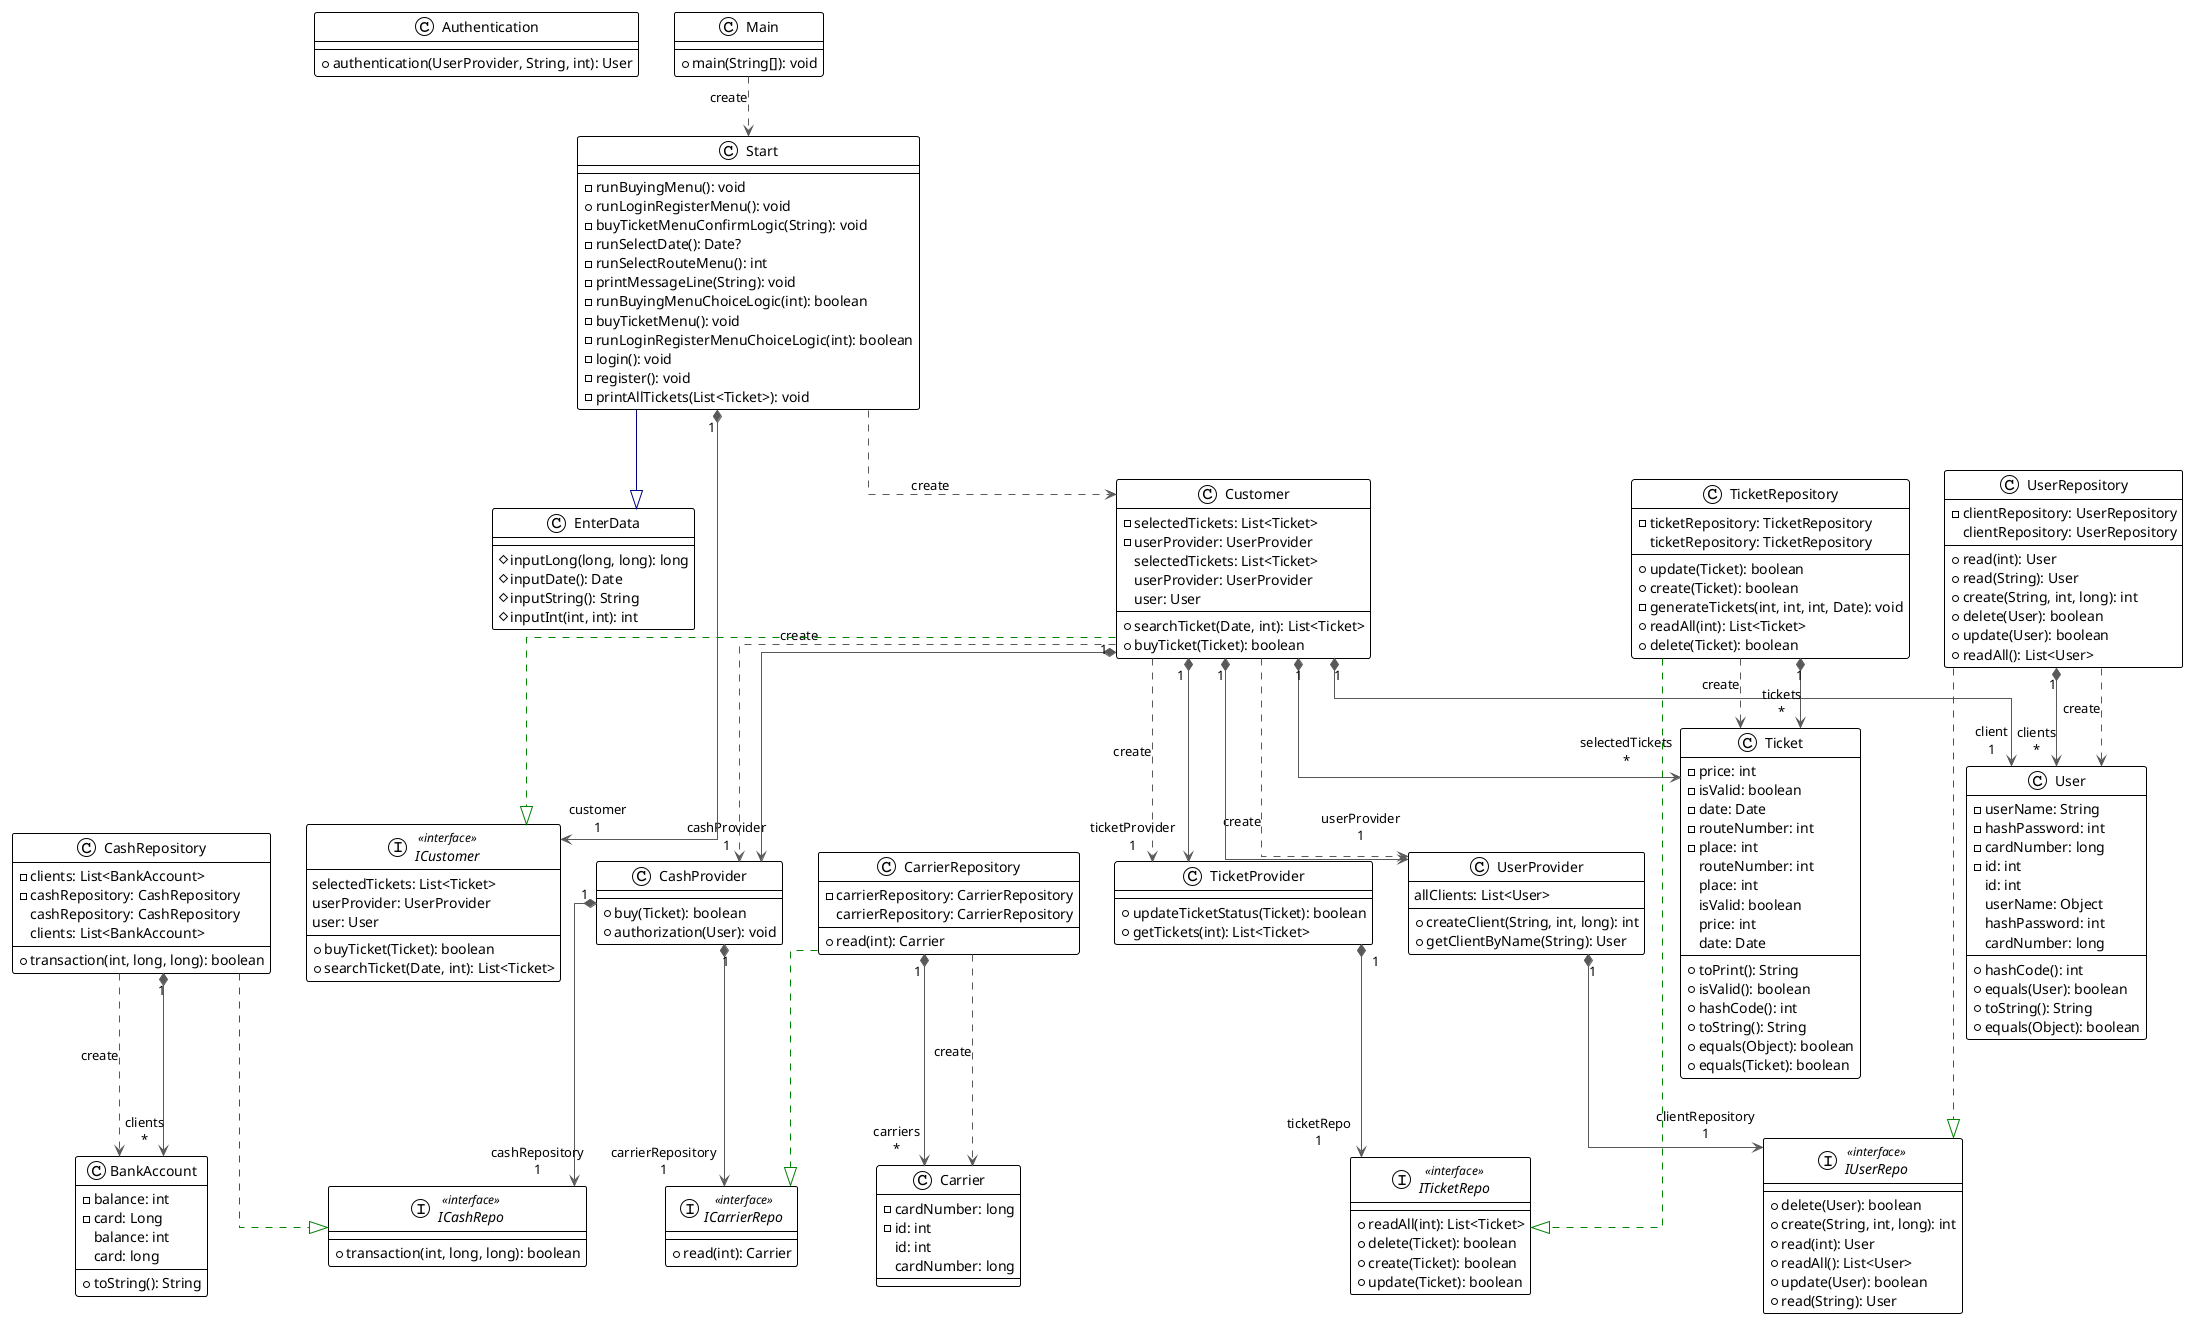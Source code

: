 @startuml

!theme plain
top to bottom direction
skinparam linetype ortho

class Authentication {
  + authentication(UserProvider, String, int): User
}
class BankAccount {
  - balance: int
  - card: Long
  + toString(): String
   balance: int
   card: long
}
class Carrier {
  - cardNumber: long
  - id: int
   id: int
   cardNumber: long
}
class CarrierRepository {
  - carrierRepository: CarrierRepository
  + read(int): Carrier
   carrierRepository: CarrierRepository
}
class CashProvider {
  + buy(Ticket): boolean
  + authorization(User): void
}
class CashRepository {
  - clients: List<BankAccount>
  - cashRepository: CashRepository
  + transaction(int, long, long): boolean
   cashRepository: CashRepository
   clients: List<BankAccount>
}
class Customer {
  - selectedTickets: List<Ticket>
  - userProvider: UserProvider
  + searchTicket(Date, int): List<Ticket>
  + buyTicket(Ticket): boolean
   selectedTickets: List<Ticket>
   userProvider: UserProvider
   user: User
}
class EnterData {
  # inputLong(long, long): long
  # inputDate(): Date
  # inputString(): String
  # inputInt(int, int): int
}
interface ICarrierRepo << interface >> {
  + read(int): Carrier
}
interface ICashRepo << interface >> {
  + transaction(int, long, long): boolean
}
interface ICustomer << interface >> {
  + buyTicket(Ticket): boolean
  + searchTicket(Date, int): List<Ticket>
   selectedTickets: List<Ticket>
   userProvider: UserProvider
   user: User
}
interface ITicketRepo << interface >> {
  + readAll(int): List<Ticket>
  + delete(Ticket): boolean
  + create(Ticket): boolean
  + update(Ticket): boolean
}
interface IUserRepo << interface >> {
  + delete(User): boolean
  + create(String, int, long): int
  + read(int): User
  + readAll(): List<User>
  + update(User): boolean
  + read(String): User
}
class Main {
  + main(String[]): void
}
class Start {
  - runBuyingMenu(): void
  + runLoginRegisterMenu(): void
  - buyTicketMenuConfirmLogic(String): void
  - runSelectDate(): Date?
  - runSelectRouteMenu(): int
  - printMessageLine(String): void
  - runBuyingMenuChoiceLogic(int): boolean
  - buyTicketMenu(): void
  - runLoginRegisterMenuChoiceLogic(int): boolean
  - login(): void
  - register(): void
  - printAllTickets(List<Ticket>): void
}
class Ticket {
  - price: int
  - isValid: boolean
  - date: Date
  - routeNumber: int
  - place: int
  + toPrint(): String
  + isValid(): boolean
  + hashCode(): int
  + toString(): String
  + equals(Object): boolean
  + equals(Ticket): boolean
   routeNumber: int
   place: int
   isValid: boolean
   price: int
   date: Date
}
class TicketProvider {
  + updateTicketStatus(Ticket): boolean
  + getTickets(int): List<Ticket>
}
class TicketRepository {
  - ticketRepository: TicketRepository
  + update(Ticket): boolean
  + create(Ticket): boolean
  - generateTickets(int, int, int, Date): void
  + readAll(int): List<Ticket>
  + delete(Ticket): boolean
   ticketRepository: TicketRepository
}
class User {
  - userName: String
  - hashPassword: int
  - cardNumber: long
  - id: int
  + hashCode(): int
  + equals(User): boolean
  + toString(): String
  + equals(Object): boolean
   id: int
   userName: Object
   hashPassword: int
   cardNumber: long
}
class UserProvider {
  + createClient(String, int, long): int
  + getClientByName(String): User
   allClients: List<User>
}
class UserRepository {
  - clientRepository: UserRepository
  + read(int): User
  + read(String): User
  + create(String, int, long): int
  + delete(User): boolean
  + update(User): boolean
  + readAll(): List<User>
   clientRepository: UserRepository
}

CarrierRepository "1" *-[#595959,plain]-> "carriers\n*" Carrier           
CarrierRepository  -[#595959,dashed]->  Carrier           : "«create»"
CarrierRepository  -[#008200,dashed]-^  ICarrierRepo      
CashProvider      "1" *-[#595959,plain]-> "carrierRepository\n1" ICarrierRepo      
CashProvider      "1" *-[#595959,plain]-> "cashRepository\n1" ICashRepo         
CashRepository     -[#595959,dashed]->  BankAccount       : "«create»"
CashRepository    "1" *-[#595959,plain]-> "clients\n*" BankAccount       
CashRepository     -[#008200,dashed]-^  ICashRepo         
Customer           -[#595959,dashed]->  CashProvider      : "«create»"
Customer          "1" *-[#595959,plain]-> "cashProvider\n1" CashProvider      
Customer           -[#008200,dashed]-^  ICustomer         
Customer          "1" *-[#595959,plain]-> "selectedTickets\n*" Ticket            
Customer           -[#595959,dashed]->  TicketProvider    : "«create»"
Customer          "1" *-[#595959,plain]-> "ticketProvider\n1" TicketProvider    
Customer          "1" *-[#595959,plain]-> "client\n1" User              
Customer           -[#595959,dashed]->  UserProvider      : "«create»"
Customer          "1" *-[#595959,plain]-> "userProvider\n1" UserProvider      
Main               -[#595959,dashed]->  Start             : "«create»"
Start              -[#595959,dashed]->  Customer          : "«create»"
Start              -[#000082,plain]-^  EnterData         
Start             "1" *-[#595959,plain]-> "customer\n1" ICustomer         
TicketProvider    "1" *-[#595959,plain]-> "ticketRepo\n1" ITicketRepo       
TicketRepository   -[#008200,dashed]-^  ITicketRepo       
TicketRepository   -[#595959,dashed]->  Ticket            : "«create»"
TicketRepository  "1" *-[#595959,plain]-> "tickets\n*" Ticket            
UserProvider      "1" *-[#595959,plain]-> "clientRepository\n1" IUserRepo         
UserRepository     -[#008200,dashed]-^  IUserRepo         
UserRepository    "1" *-[#595959,plain]-> "clients\n*" User              
UserRepository     -[#595959,dashed]->  User              : "«create»"
@enduml

